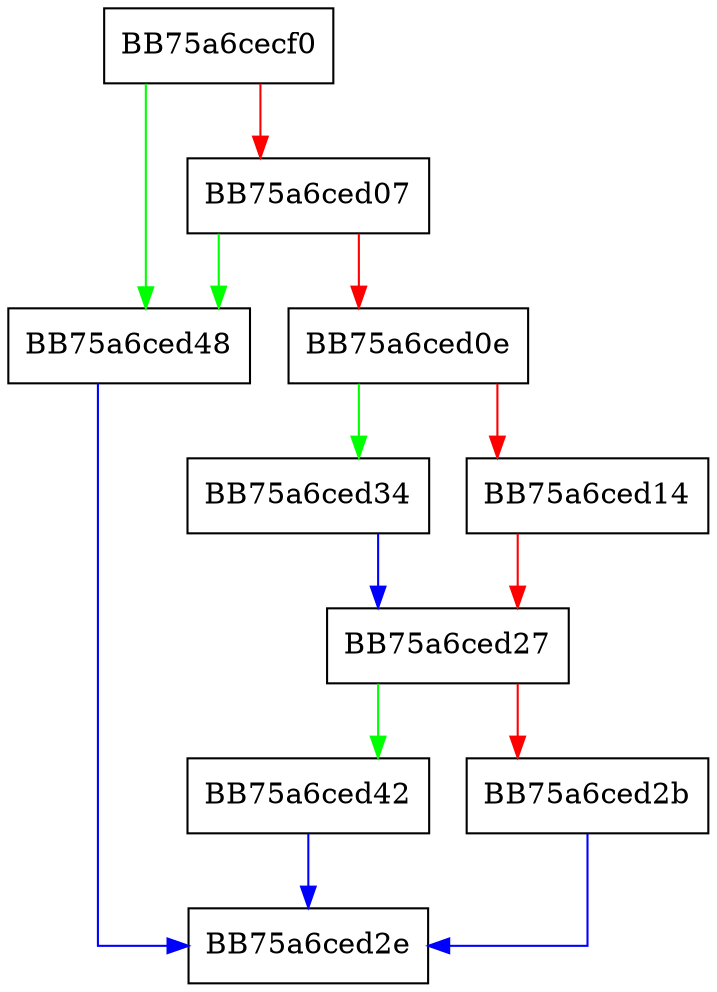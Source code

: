 digraph btreeInvokeBusyHandler {
  node [shape="box"];
  graph [splines=ortho];
  BB75a6cecf0 -> BB75a6ced48 [color="green"];
  BB75a6cecf0 -> BB75a6ced07 [color="red"];
  BB75a6ced07 -> BB75a6ced48 [color="green"];
  BB75a6ced07 -> BB75a6ced0e [color="red"];
  BB75a6ced0e -> BB75a6ced34 [color="green"];
  BB75a6ced0e -> BB75a6ced14 [color="red"];
  BB75a6ced14 -> BB75a6ced27 [color="red"];
  BB75a6ced27 -> BB75a6ced42 [color="green"];
  BB75a6ced27 -> BB75a6ced2b [color="red"];
  BB75a6ced2b -> BB75a6ced2e [color="blue"];
  BB75a6ced34 -> BB75a6ced27 [color="blue"];
  BB75a6ced42 -> BB75a6ced2e [color="blue"];
  BB75a6ced48 -> BB75a6ced2e [color="blue"];
}